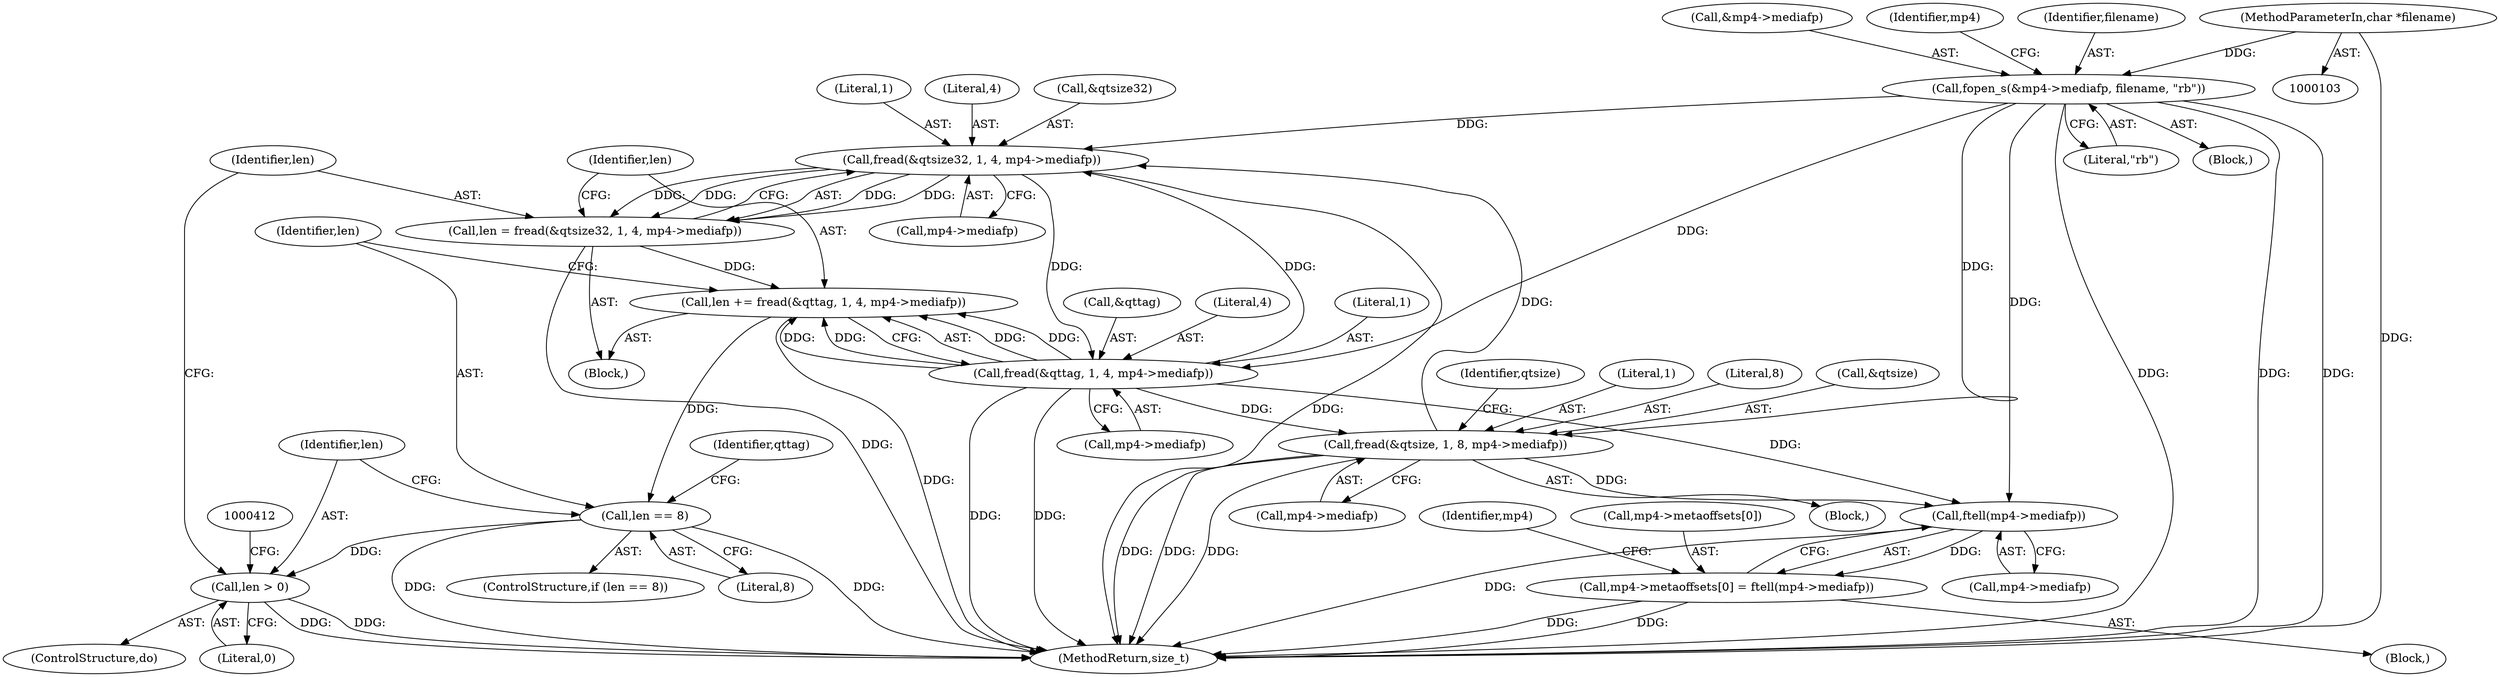 digraph "0_gpmf-parser_341f12cd5b97ab419e53853ca00176457c9f1681_6@API" {
"1000125" [label="(Call,fopen_s(&mp4->mediafp, filename, \"rb\"))"];
"1000104" [label="(MethodParameterIn,char *filename)"];
"1000156" [label="(Call,fread(&qtsize32, 1, 4, mp4->mediafp))"];
"1000154" [label="(Call,len = fread(&qtsize32, 1, 4, mp4->mediafp))"];
"1000164" [label="(Call,len += fread(&qttag, 1, 4, mp4->mediafp))"];
"1000175" [label="(Call,len == 8)"];
"1000407" [label="(Call,len > 0)"];
"1000166" [label="(Call,fread(&qttag, 1, 4, mp4->mediafp))"];
"1000205" [label="(Call,fread(&qtsize, 1, 8, mp4->mediafp))"];
"1000365" [label="(Call,ftell(mp4->mediafp))"];
"1000359" [label="(Call,mp4->metaoffsets[0] = ftell(mp4->mediafp))"];
"1000204" [label="(Block,)"];
"1000171" [label="(Call,mp4->mediafp)"];
"1000214" [label="(Identifier,qtsize)"];
"1000176" [label="(Identifier,len)"];
"1000365" [label="(Call,ftell(mp4->mediafp))"];
"1000126" [label="(Call,&mp4->mediafp)"];
"1000160" [label="(Literal,4)"];
"1000153" [label="(Block,)"];
"1000167" [label="(Call,&qttag)"];
"1000156" [label="(Call,fread(&qtsize32, 1, 4, mp4->mediafp))"];
"1000414" [label="(MethodReturn,size_t)"];
"1000208" [label="(Literal,1)"];
"1000165" [label="(Identifier,len)"];
"1000164" [label="(Call,len += fread(&qttag, 1, 4, mp4->mediafp))"];
"1000152" [label="(ControlStructure,do)"];
"1000276" [label="(Block,)"];
"1000175" [label="(Call,len == 8)"];
"1000177" [label="(Literal,8)"];
"1000408" [label="(Identifier,len)"];
"1000210" [label="(Call,mp4->mediafp)"];
"1000157" [label="(Call,&qtsize32)"];
"1000105" [label="(Block,)"];
"1000125" [label="(Call,fopen_s(&mp4->mediafp, filename, \"rb\"))"];
"1000182" [label="(Identifier,qttag)"];
"1000159" [label="(Literal,1)"];
"1000170" [label="(Literal,4)"];
"1000161" [label="(Call,mp4->mediafp)"];
"1000371" [label="(Identifier,mp4)"];
"1000360" [label="(Call,mp4->metaoffsets[0])"];
"1000407" [label="(Call,len > 0)"];
"1000131" [label="(Literal,\"rb\")"];
"1000166" [label="(Call,fread(&qttag, 1, 4, mp4->mediafp))"];
"1000104" [label="(MethodParameterIn,char *filename)"];
"1000359" [label="(Call,mp4->metaoffsets[0] = ftell(mp4->mediafp))"];
"1000155" [label="(Identifier,len)"];
"1000134" [label="(Identifier,mp4)"];
"1000209" [label="(Literal,8)"];
"1000169" [label="(Literal,1)"];
"1000154" [label="(Call,len = fread(&qtsize32, 1, 4, mp4->mediafp))"];
"1000206" [label="(Call,&qtsize)"];
"1000366" [label="(Call,mp4->mediafp)"];
"1000205" [label="(Call,fread(&qtsize, 1, 8, mp4->mediafp))"];
"1000409" [label="(Literal,0)"];
"1000174" [label="(ControlStructure,if (len == 8))"];
"1000130" [label="(Identifier,filename)"];
"1000125" -> "1000105"  [label="AST: "];
"1000125" -> "1000131"  [label="CFG: "];
"1000126" -> "1000125"  [label="AST: "];
"1000130" -> "1000125"  [label="AST: "];
"1000131" -> "1000125"  [label="AST: "];
"1000134" -> "1000125"  [label="CFG: "];
"1000125" -> "1000414"  [label="DDG: "];
"1000125" -> "1000414"  [label="DDG: "];
"1000125" -> "1000414"  [label="DDG: "];
"1000104" -> "1000125"  [label="DDG: "];
"1000125" -> "1000156"  [label="DDG: "];
"1000125" -> "1000166"  [label="DDG: "];
"1000125" -> "1000205"  [label="DDG: "];
"1000125" -> "1000365"  [label="DDG: "];
"1000104" -> "1000103"  [label="AST: "];
"1000104" -> "1000414"  [label="DDG: "];
"1000156" -> "1000154"  [label="AST: "];
"1000156" -> "1000161"  [label="CFG: "];
"1000157" -> "1000156"  [label="AST: "];
"1000159" -> "1000156"  [label="AST: "];
"1000160" -> "1000156"  [label="AST: "];
"1000161" -> "1000156"  [label="AST: "];
"1000154" -> "1000156"  [label="CFG: "];
"1000156" -> "1000414"  [label="DDG: "];
"1000156" -> "1000154"  [label="DDG: "];
"1000156" -> "1000154"  [label="DDG: "];
"1000156" -> "1000154"  [label="DDG: "];
"1000156" -> "1000154"  [label="DDG: "];
"1000205" -> "1000156"  [label="DDG: "];
"1000166" -> "1000156"  [label="DDG: "];
"1000156" -> "1000166"  [label="DDG: "];
"1000154" -> "1000153"  [label="AST: "];
"1000155" -> "1000154"  [label="AST: "];
"1000165" -> "1000154"  [label="CFG: "];
"1000154" -> "1000414"  [label="DDG: "];
"1000154" -> "1000164"  [label="DDG: "];
"1000164" -> "1000153"  [label="AST: "];
"1000164" -> "1000166"  [label="CFG: "];
"1000165" -> "1000164"  [label="AST: "];
"1000166" -> "1000164"  [label="AST: "];
"1000176" -> "1000164"  [label="CFG: "];
"1000164" -> "1000414"  [label="DDG: "];
"1000166" -> "1000164"  [label="DDG: "];
"1000166" -> "1000164"  [label="DDG: "];
"1000166" -> "1000164"  [label="DDG: "];
"1000166" -> "1000164"  [label="DDG: "];
"1000164" -> "1000175"  [label="DDG: "];
"1000175" -> "1000174"  [label="AST: "];
"1000175" -> "1000177"  [label="CFG: "];
"1000176" -> "1000175"  [label="AST: "];
"1000177" -> "1000175"  [label="AST: "];
"1000408" -> "1000175"  [label="CFG: "];
"1000182" -> "1000175"  [label="CFG: "];
"1000175" -> "1000414"  [label="DDG: "];
"1000175" -> "1000414"  [label="DDG: "];
"1000175" -> "1000407"  [label="DDG: "];
"1000407" -> "1000152"  [label="AST: "];
"1000407" -> "1000409"  [label="CFG: "];
"1000408" -> "1000407"  [label="AST: "];
"1000409" -> "1000407"  [label="AST: "];
"1000155" -> "1000407"  [label="CFG: "];
"1000412" -> "1000407"  [label="CFG: "];
"1000407" -> "1000414"  [label="DDG: "];
"1000407" -> "1000414"  [label="DDG: "];
"1000166" -> "1000171"  [label="CFG: "];
"1000167" -> "1000166"  [label="AST: "];
"1000169" -> "1000166"  [label="AST: "];
"1000170" -> "1000166"  [label="AST: "];
"1000171" -> "1000166"  [label="AST: "];
"1000166" -> "1000414"  [label="DDG: "];
"1000166" -> "1000414"  [label="DDG: "];
"1000166" -> "1000205"  [label="DDG: "];
"1000166" -> "1000365"  [label="DDG: "];
"1000205" -> "1000204"  [label="AST: "];
"1000205" -> "1000210"  [label="CFG: "];
"1000206" -> "1000205"  [label="AST: "];
"1000208" -> "1000205"  [label="AST: "];
"1000209" -> "1000205"  [label="AST: "];
"1000210" -> "1000205"  [label="AST: "];
"1000214" -> "1000205"  [label="CFG: "];
"1000205" -> "1000414"  [label="DDG: "];
"1000205" -> "1000414"  [label="DDG: "];
"1000205" -> "1000414"  [label="DDG: "];
"1000205" -> "1000365"  [label="DDG: "];
"1000365" -> "1000359"  [label="AST: "];
"1000365" -> "1000366"  [label="CFG: "];
"1000366" -> "1000365"  [label="AST: "];
"1000359" -> "1000365"  [label="CFG: "];
"1000365" -> "1000414"  [label="DDG: "];
"1000365" -> "1000359"  [label="DDG: "];
"1000359" -> "1000276"  [label="AST: "];
"1000360" -> "1000359"  [label="AST: "];
"1000371" -> "1000359"  [label="CFG: "];
"1000359" -> "1000414"  [label="DDG: "];
"1000359" -> "1000414"  [label="DDG: "];
}
